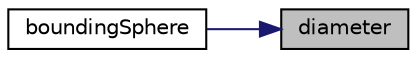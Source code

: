 digraph "diameter"
{
 // LATEX_PDF_SIZE
  edge [fontname="Helvetica",fontsize="10",labelfontname="Helvetica",labelfontsize="10"];
  node [fontname="Helvetica",fontsize="10",shape=record];
  rankdir="RL";
  Node1 [label="diameter",height=0.2,width=0.4,color="black", fillcolor="grey75", style="filled", fontcolor="black",tooltip=" "];
  Node1 -> Node2 [dir="back",color="midnightblue",fontsize="10",style="solid",fontname="Helvetica"];
  Node2 [label="boundingSphere",height=0.2,width=0.4,color="black", fillcolor="white", style="filled",URL="$classpFlow_1_1grainParticles.html#a2a1b61b23f00bbe8bff88947a4681d6d",tooltip=" "];
}
